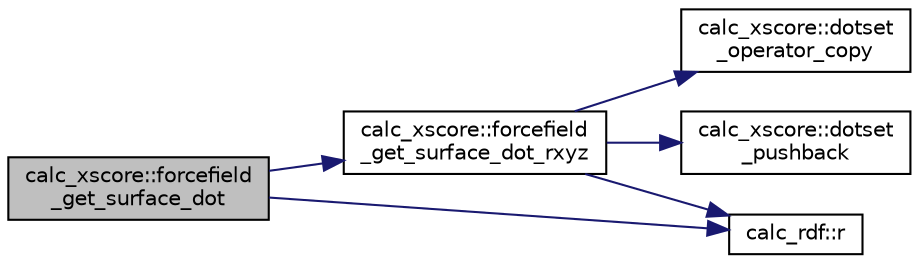 digraph "calc_xscore::forcefield_get_surface_dot"
{
  edge [fontname="Helvetica",fontsize="10",labelfontname="Helvetica",labelfontsize="10"];
  node [fontname="Helvetica",fontsize="10",shape=record];
  rankdir="LR";
  Node1 [label="calc_xscore::forcefield\l_get_surface_dot",height=0.2,width=0.4,color="black", fillcolor="grey75", style="filled" fontcolor="black"];
  Node1 -> Node2 [color="midnightblue",fontsize="10",style="solid",fontname="Helvetica"];
  Node2 [label="calc_xscore::forcefield\l_get_surface_dot_rxyz",height=0.2,width=0.4,color="black", fillcolor="white", style="filled",URL="$classcalc__xscore.html#ae51c7abd02ba40925ad1b60e0d62b5e7"];
  Node2 -> Node3 [color="midnightblue",fontsize="10",style="solid",fontname="Helvetica"];
  Node3 [label="calc_xscore::dotset\l_operator_copy",height=0.2,width=0.4,color="black", fillcolor="white", style="filled",URL="$classcalc__xscore.html#ac3a6fbebe87d029f8f2dfdf7b0a891c0"];
  Node2 -> Node4 [color="midnightblue",fontsize="10",style="solid",fontname="Helvetica"];
  Node4 [label="calc_rdf::r",height=0.2,width=0.4,color="black", fillcolor="white", style="filled",URL="$classcalc__rdf.html#a203d29eb42a922de8786e02bef09868a"];
  Node2 -> Node5 [color="midnightblue",fontsize="10",style="solid",fontname="Helvetica"];
  Node5 [label="calc_xscore::dotset\l_pushback",height=0.2,width=0.4,color="black", fillcolor="white", style="filled",URL="$classcalc__xscore.html#aca410ef49cd2083ee6b275554e14603a"];
  Node1 -> Node4 [color="midnightblue",fontsize="10",style="solid",fontname="Helvetica"];
}

